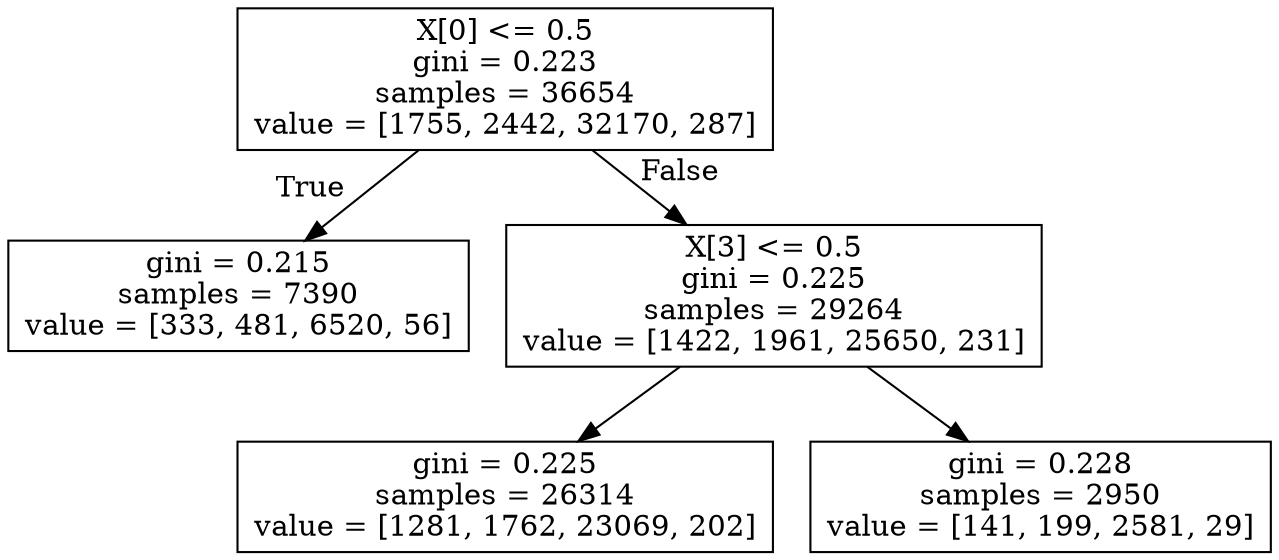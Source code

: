 digraph Tree {
node [shape=box] ;
0 [label="X[0] <= 0.5\ngini = 0.223\nsamples = 36654\nvalue = [1755, 2442, 32170, 287]"] ;
1 [label="gini = 0.215\nsamples = 7390\nvalue = [333, 481, 6520, 56]"] ;
0 -> 1 [labeldistance=2.5, labelangle=45, headlabel="True"] ;
2 [label="X[3] <= 0.5\ngini = 0.225\nsamples = 29264\nvalue = [1422, 1961, 25650, 231]"] ;
0 -> 2 [labeldistance=2.5, labelangle=-45, headlabel="False"] ;
3 [label="gini = 0.225\nsamples = 26314\nvalue = [1281, 1762, 23069, 202]"] ;
2 -> 3 ;
4 [label="gini = 0.228\nsamples = 2950\nvalue = [141, 199, 2581, 29]"] ;
2 -> 4 ;
}
